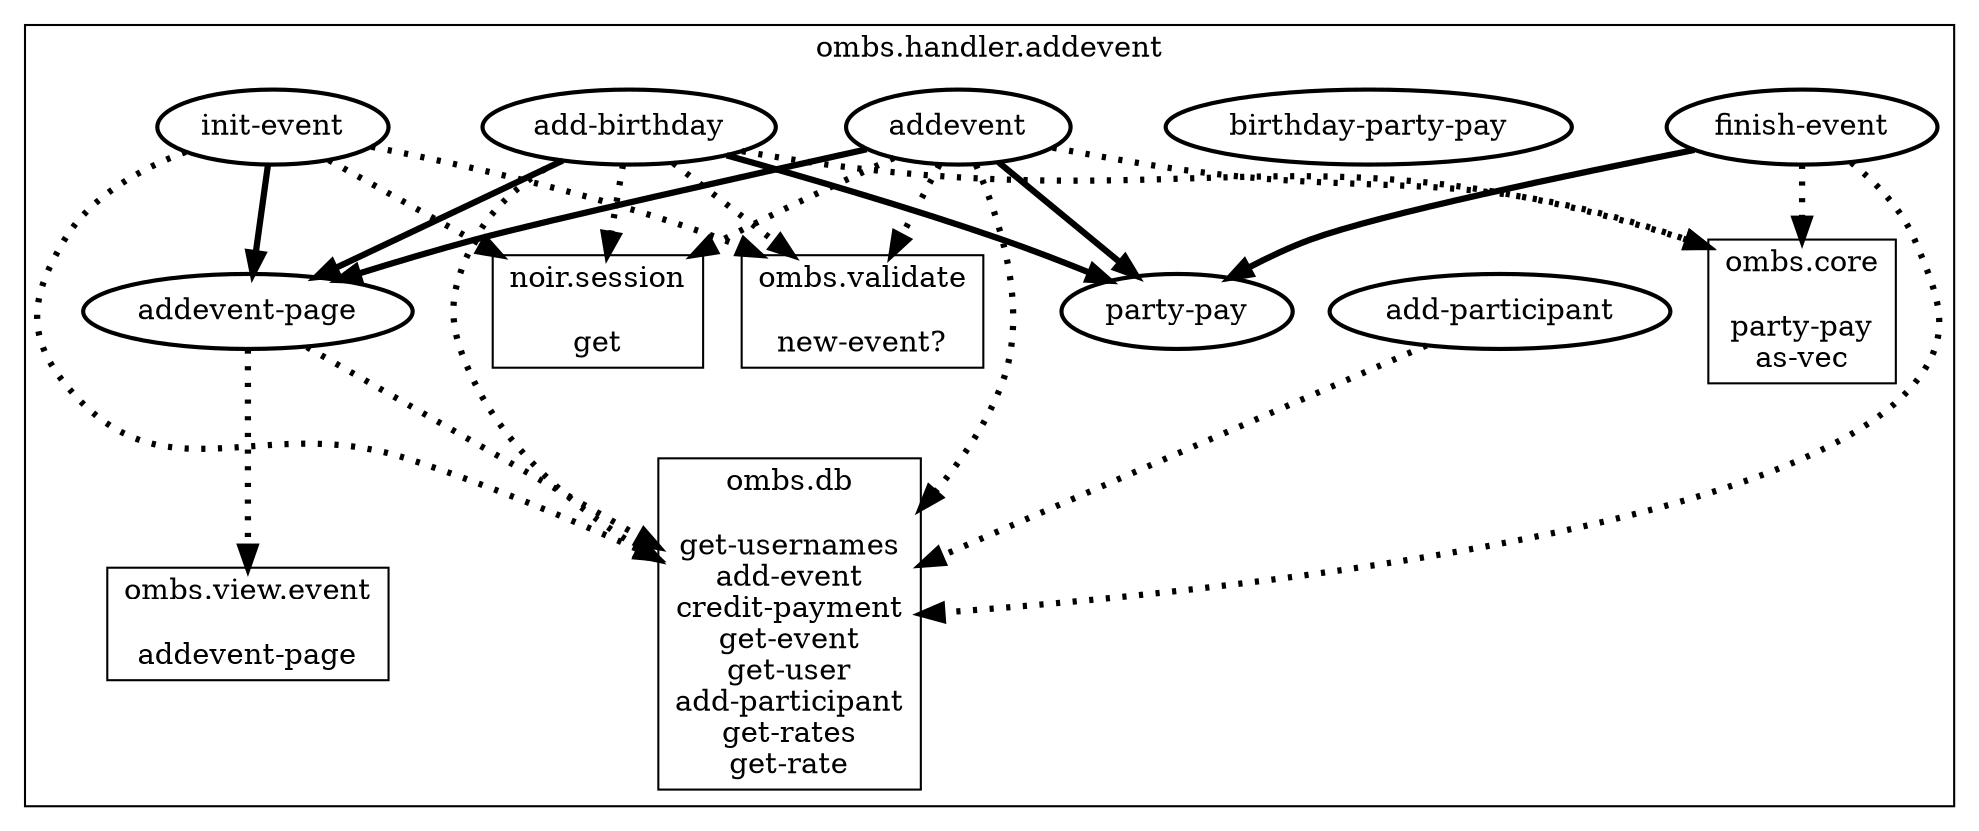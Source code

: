 digraph g {
subgraph cluster1 {
label="ombs.handler.addevent"
G0 [shape=ellipse,style=bold,label="finish-event"];
G1 [shape=box,label="ombs.core\n\nparty-pay\nas-vec"];
G2 [shape=ellipse,style=bold,label="birthday-party-pay"];
G3 [shape=ellipse,style=bold,label="party-pay"];
G4 [shape=box,label="ombs.view.event\n\naddevent-page"];
G5 [shape=ellipse,style=bold,label="addevent"];
G6 [shape=ellipse,style=bold,label="addevent-page"];
G7 [shape=ellipse,style=bold,label="add-participant"];
G8 [shape=ellipse,style=bold,label="init-event"];
G9 [shape=ellipse,style=bold,label="add-birthday"];
G10 [shape=box,label="noir.session\n\nget"];
G11 [shape=box,label="ombs.validate\n\nnew-event?"];
G12 [shape=box,label="ombs.db\n\nget-usernames\nadd-event\ncredit-payment\nget-event\nget-user\nadd-participant\nget-rates\nget-rate"];
}
G6->G4 [style=dotted,penwidth=3];
G6->G12 [style=dotted,penwidth=3];
G5->G11 [style=dotted,penwidth=3];
G5->G3 [penwidth=3];
G5->G1 [style=dotted,penwidth=3];
G5->G12 [style=dotted,penwidth=3];
G5->G10 [style=dotted,penwidth=3];
G5->G6 [penwidth=3];
G8->G11 [style=dotted,penwidth=3];
G8->G12 [style=dotted,penwidth=3];
G8->G10 [style=dotted,penwidth=3];
G8->G6 [penwidth=3];
G7->G12 [style=dotted,penwidth=3];
G0->G3 [penwidth=3];
G0->G1 [style=dotted,penwidth=3];
G0->G12 [style=dotted,penwidth=3];
G9->G11 [style=dotted,penwidth=3];
G9->G12 [style=dotted,penwidth=3];
G9->G1 [style=dotted,penwidth=3];
G9->G3 [penwidth=3];
G9->G10 [style=dotted,penwidth=3];
G9->G6 [penwidth=3];
}
